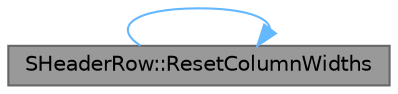 digraph "SHeaderRow::ResetColumnWidths"
{
 // INTERACTIVE_SVG=YES
 // LATEX_PDF_SIZE
  bgcolor="transparent";
  edge [fontname=Helvetica,fontsize=10,labelfontname=Helvetica,labelfontsize=10];
  node [fontname=Helvetica,fontsize=10,shape=box,height=0.2,width=0.4];
  rankdir="LR";
  Node1 [id="Node000001",label="SHeaderRow::ResetColumnWidths",height=0.2,width=0.4,color="gray40", fillcolor="grey60", style="filled", fontcolor="black",tooltip="Can select the columns generated by right clicking on the header menu."];
  Node1 -> Node1 [id="edge1_Node000001_Node000001",color="steelblue1",style="solid",tooltip=" "];
}
